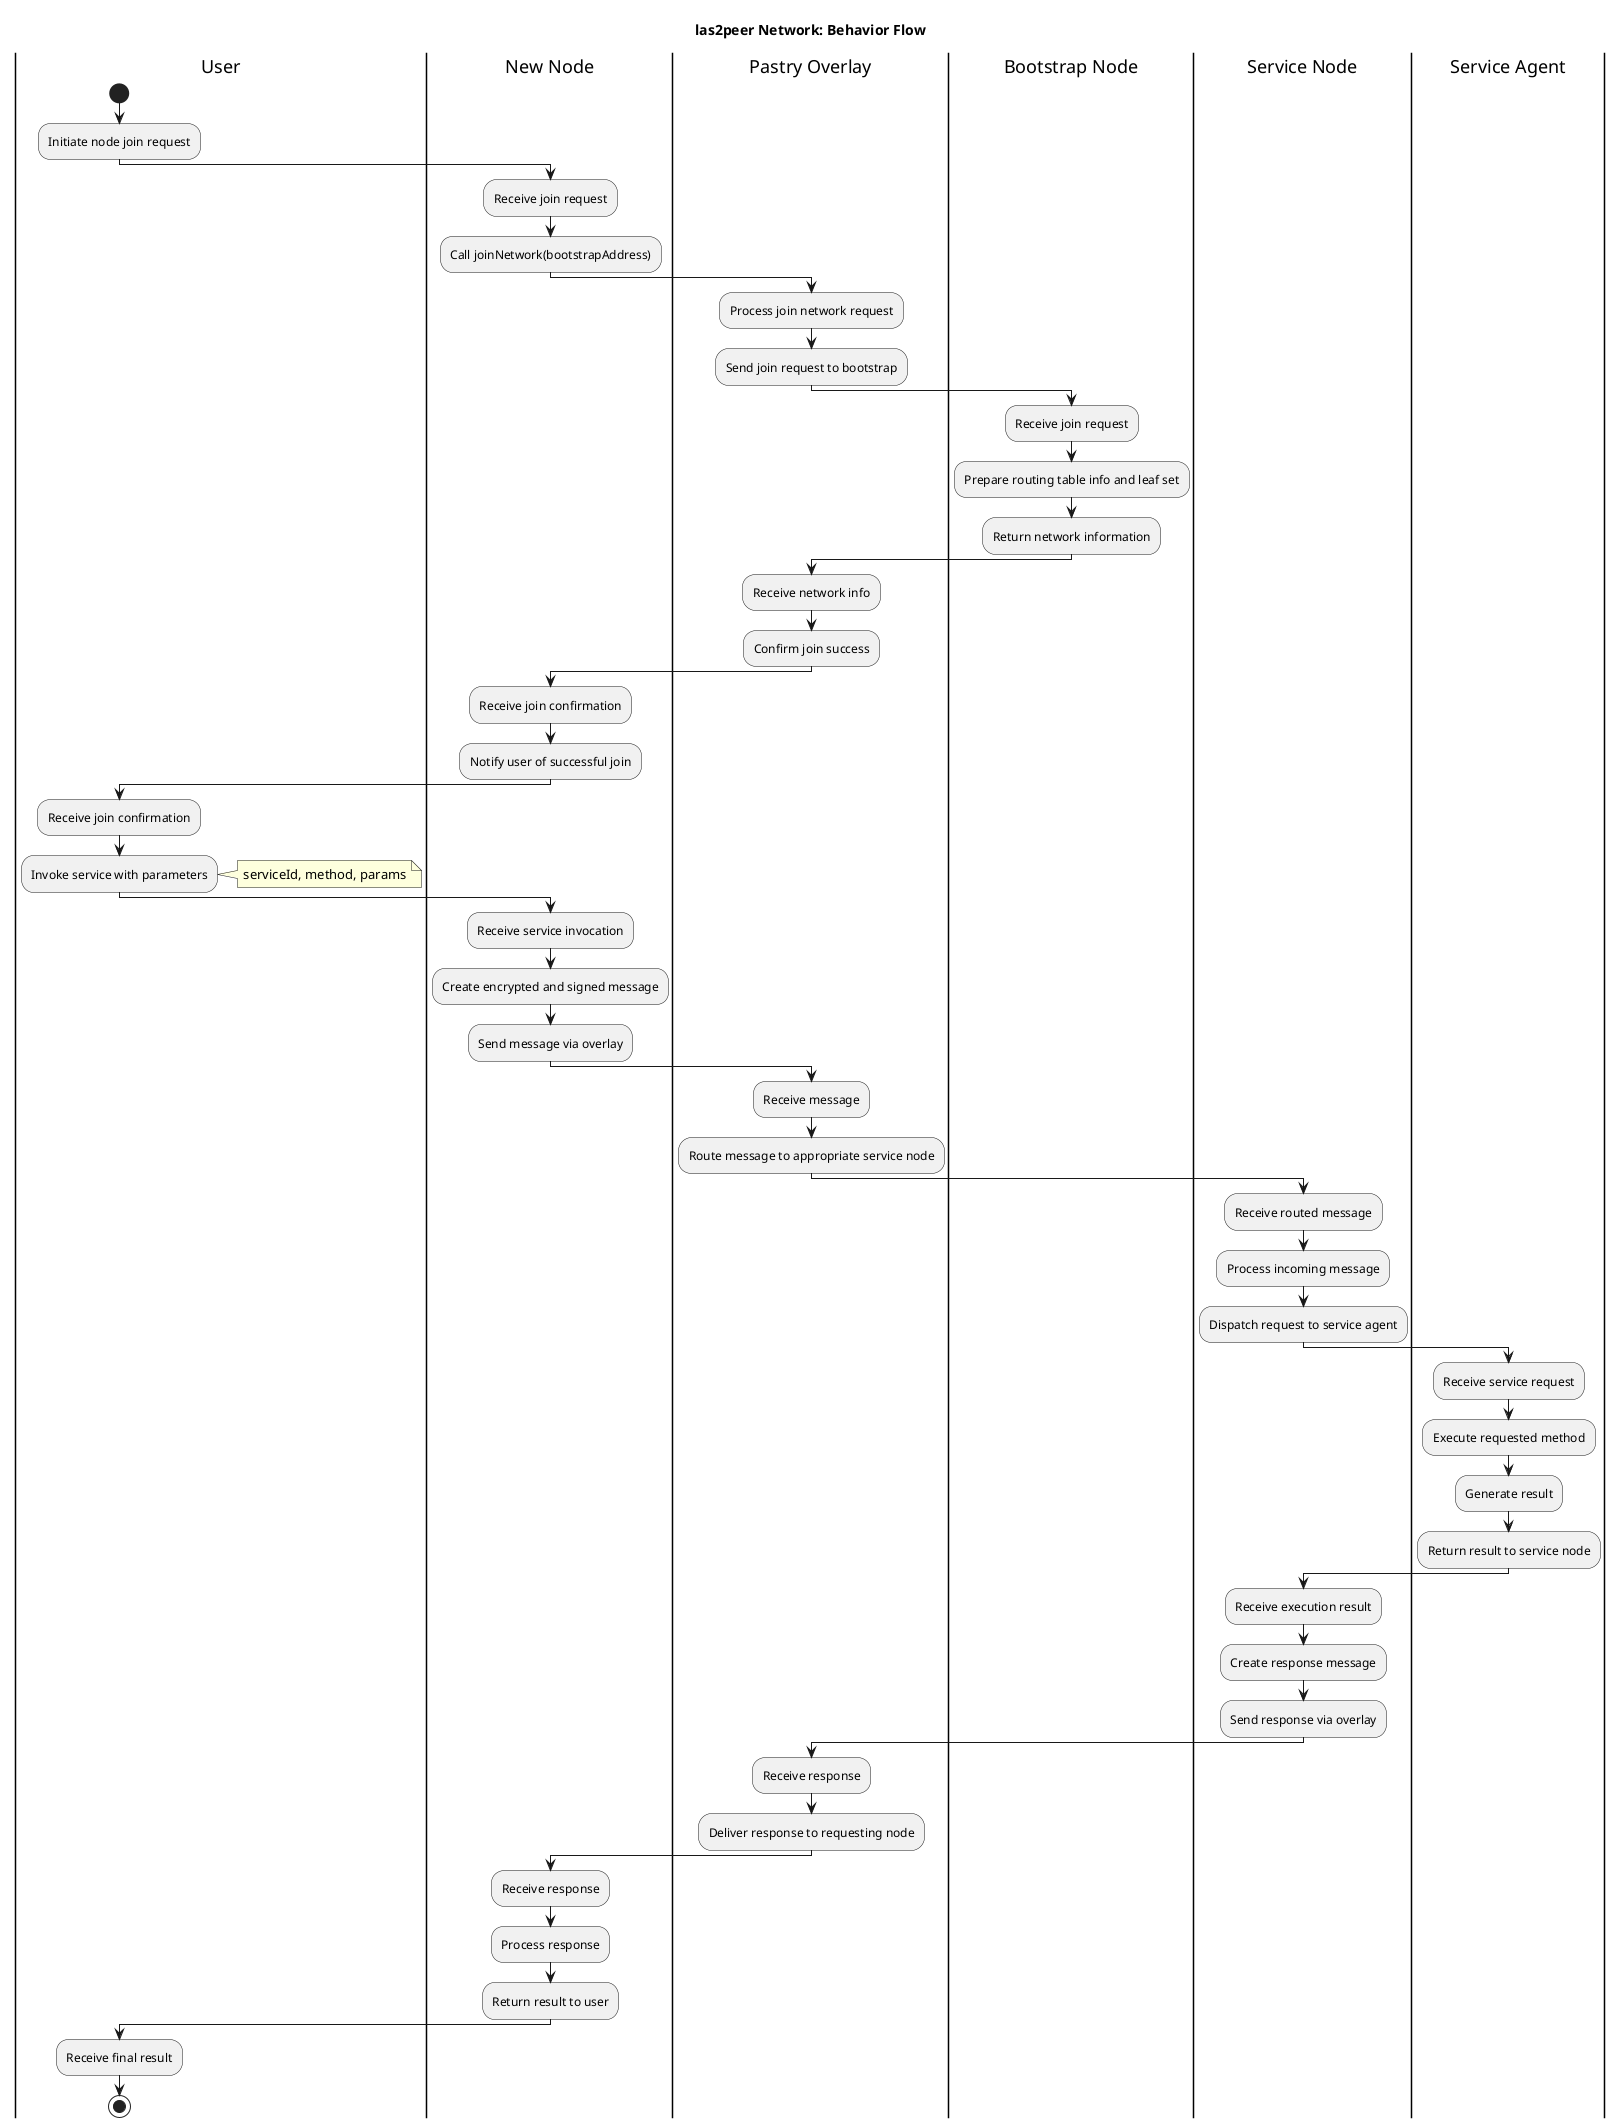 @startuml
title las2peer Network: Behavior Flow

|User|
start
:Initiate node join request;

|New Node|
:Receive join request;
:Call joinNetwork(bootstrapAddress);

|Pastry Overlay|
:Process join network request;
:Send join request to bootstrap;

|Bootstrap Node|
:Receive join request;
:Prepare routing table info and leaf set;
:Return network information;

|Pastry Overlay|
:Receive network info;
:Confirm join success;

|New Node|
:Receive join confirmation;
:Notify user of successful join;

|User|
:Receive join confirmation;
:Invoke service with parameters;
note right: serviceId, method, params

|New Node|
:Receive service invocation;
:Create encrypted and signed message;
:Send message via overlay;

|Pastry Overlay|
:Receive message;
:Route message to appropriate service node;

|Service Node|
:Receive routed message;
:Process incoming message;
:Dispatch request to service agent;

|Service Agent|
:Receive service request;
:Execute requested method;
:Generate result;
:Return result to service node;

|Service Node|
:Receive execution result;
:Create response message;
:Send response via overlay;

|Pastry Overlay|
:Receive response;
:Deliver response to requesting node;

|New Node|
:Receive response;
:Process response;
:Return result to user;

|User|
:Receive final result;
stop

@enduml